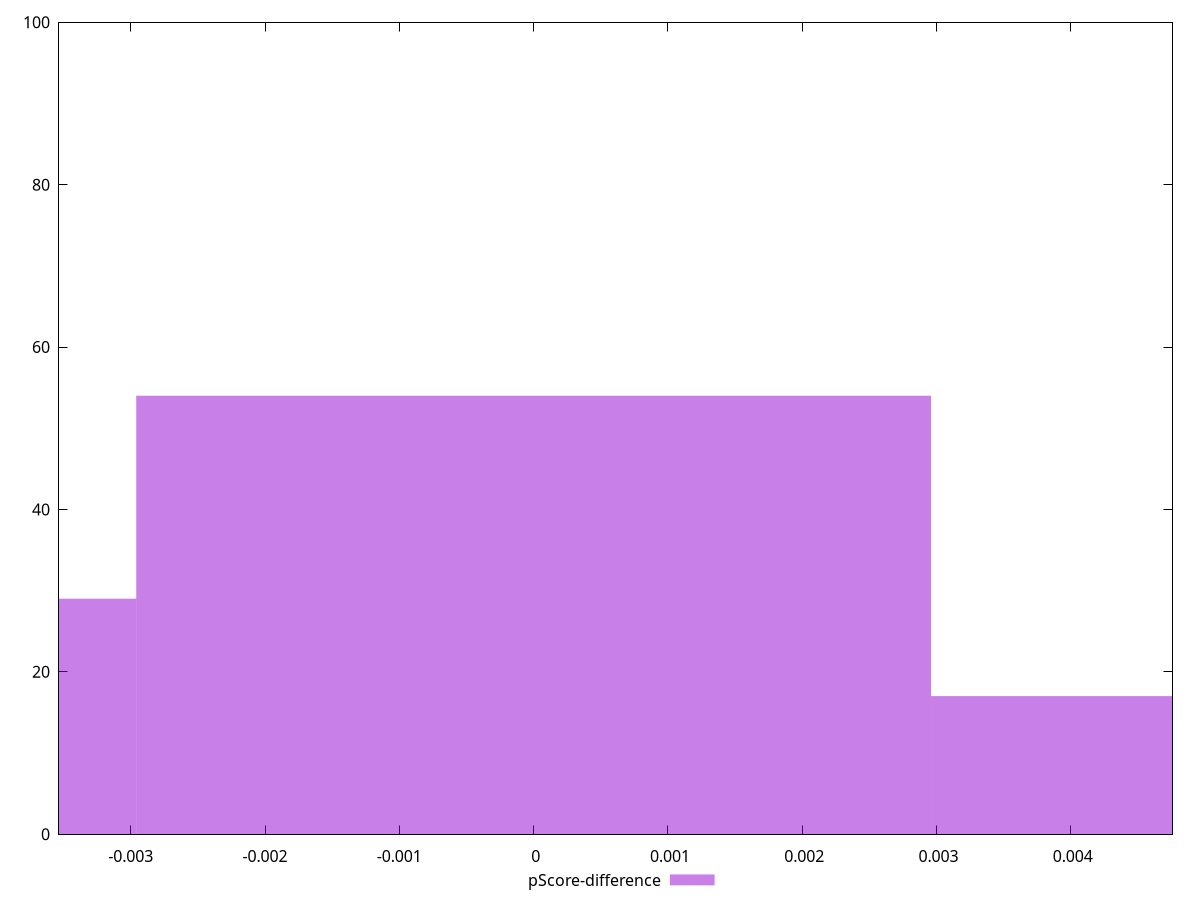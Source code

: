 reset

$pScoreDifference <<EOF
-0.005918239984965521 29
0 54
0.005918239984965521 17
EOF

set key outside below
set boxwidth 0.005918239984965521
set xrange [-0.0035342237039838013:0.004756921823850291]
set yrange [0:100]
set trange [0:100]
set style fill transparent solid 0.5 noborder
set terminal svg size 640, 490 enhanced background rgb 'white'
set output "report_00026_2021-02-22T21:38:55.199Z/cumulative-layout-shift/samples/pages+cached/pScore-difference/histogram.svg"

plot $pScoreDifference title "pScore-difference" with boxes

reset
